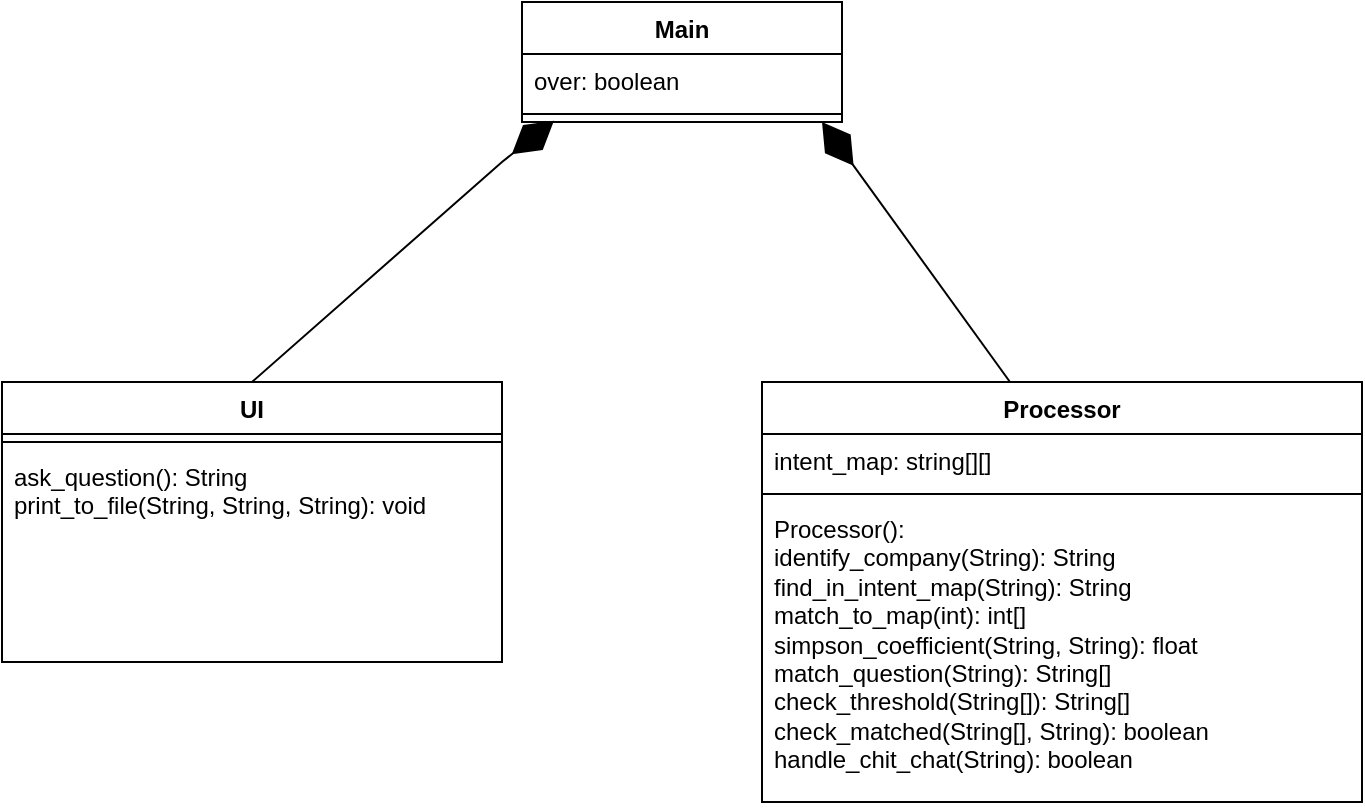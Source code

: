 <mxfile version="24.0.0" type="device">
  <diagram name="Page-1" id="jqECclEKOhy7TL_Xy-tP">
    <mxGraphModel dx="794" dy="412" grid="1" gridSize="10" guides="1" tooltips="1" connect="1" arrows="1" fold="1" page="1" pageScale="1" pageWidth="850" pageHeight="1100" math="0" shadow="0">
      <root>
        <mxCell id="0" />
        <mxCell id="1" parent="0" />
        <mxCell id="pCnKfFAPejpvuhYdz3y--5" value="UI" style="swimlane;fontStyle=1;align=center;verticalAlign=top;childLayout=stackLayout;horizontal=1;startSize=26;horizontalStack=0;resizeParent=1;resizeParentMax=0;resizeLast=0;collapsible=1;marginBottom=0;whiteSpace=wrap;html=1;" vertex="1" parent="1">
          <mxGeometry x="20" y="270" width="250" height="140" as="geometry" />
        </mxCell>
        <mxCell id="pCnKfFAPejpvuhYdz3y--7" value="" style="line;strokeWidth=1;fillColor=none;align=left;verticalAlign=middle;spacingTop=-1;spacingLeft=3;spacingRight=3;rotatable=0;labelPosition=right;points=[];portConstraint=eastwest;strokeColor=inherit;" vertex="1" parent="pCnKfFAPejpvuhYdz3y--5">
          <mxGeometry y="26" width="250" height="8" as="geometry" />
        </mxCell>
        <mxCell id="pCnKfFAPejpvuhYdz3y--8" value="ask_question(): String&lt;div&gt;print_to_file(String, String, String): void&lt;/div&gt;" style="text;strokeColor=none;fillColor=none;align=left;verticalAlign=top;spacingLeft=4;spacingRight=4;overflow=hidden;rotatable=0;points=[[0,0.5],[1,0.5]];portConstraint=eastwest;whiteSpace=wrap;html=1;" vertex="1" parent="pCnKfFAPejpvuhYdz3y--5">
          <mxGeometry y="34" width="250" height="106" as="geometry" />
        </mxCell>
        <mxCell id="pCnKfFAPejpvuhYdz3y--15" value="Main" style="swimlane;fontStyle=1;align=center;verticalAlign=top;childLayout=stackLayout;horizontal=1;startSize=26;horizontalStack=0;resizeParent=1;resizeParentMax=0;resizeLast=0;collapsible=1;marginBottom=0;whiteSpace=wrap;html=1;" vertex="1" parent="1">
          <mxGeometry x="280" y="80" width="160" height="60" as="geometry" />
        </mxCell>
        <mxCell id="pCnKfFAPejpvuhYdz3y--16" value="over: boolean" style="text;strokeColor=none;fillColor=none;align=left;verticalAlign=top;spacingLeft=4;spacingRight=4;overflow=hidden;rotatable=0;points=[[0,0.5],[1,0.5]];portConstraint=eastwest;whiteSpace=wrap;html=1;" vertex="1" parent="pCnKfFAPejpvuhYdz3y--15">
          <mxGeometry y="26" width="160" height="26" as="geometry" />
        </mxCell>
        <mxCell id="pCnKfFAPejpvuhYdz3y--17" value="" style="line;strokeWidth=1;fillColor=none;align=left;verticalAlign=middle;spacingTop=-1;spacingLeft=3;spacingRight=3;rotatable=0;labelPosition=right;points=[];portConstraint=eastwest;strokeColor=inherit;" vertex="1" parent="pCnKfFAPejpvuhYdz3y--15">
          <mxGeometry y="52" width="160" height="8" as="geometry" />
        </mxCell>
        <mxCell id="pCnKfFAPejpvuhYdz3y--20" value="" style="endArrow=diamondThin;endFill=1;endSize=24;html=1;rounded=0;exitX=0.5;exitY=0;exitDx=0;exitDy=0;entryX=0.1;entryY=0.917;entryDx=0;entryDy=0;entryPerimeter=0;" edge="1" parent="1" source="pCnKfFAPejpvuhYdz3y--5" target="pCnKfFAPejpvuhYdz3y--17">
          <mxGeometry width="160" relative="1" as="geometry">
            <mxPoint x="60" y="190" as="sourcePoint" />
            <mxPoint x="260" y="160" as="targetPoint" />
            <Array as="points">
              <mxPoint x="270" y="160" />
            </Array>
          </mxGeometry>
        </mxCell>
        <mxCell id="pCnKfFAPejpvuhYdz3y--21" value="" style="endArrow=diamondThin;endFill=1;endSize=24;html=1;rounded=0;" edge="1" parent="1">
          <mxGeometry width="160" relative="1" as="geometry">
            <mxPoint x="524" y="270" as="sourcePoint" />
            <mxPoint x="430" y="140" as="targetPoint" />
          </mxGeometry>
        </mxCell>
        <mxCell id="pCnKfFAPejpvuhYdz3y--23" value="Processor" style="swimlane;fontStyle=1;align=center;verticalAlign=top;childLayout=stackLayout;horizontal=1;startSize=26;horizontalStack=0;resizeParent=1;resizeParentMax=0;resizeLast=0;collapsible=1;marginBottom=0;whiteSpace=wrap;html=1;" vertex="1" parent="1">
          <mxGeometry x="400" y="270" width="300" height="210" as="geometry" />
        </mxCell>
        <mxCell id="pCnKfFAPejpvuhYdz3y--24" value="intent_map: string[][]" style="text;strokeColor=none;fillColor=none;align=left;verticalAlign=top;spacingLeft=4;spacingRight=4;overflow=hidden;rotatable=0;points=[[0,0.5],[1,0.5]];portConstraint=eastwest;whiteSpace=wrap;html=1;" vertex="1" parent="pCnKfFAPejpvuhYdz3y--23">
          <mxGeometry y="26" width="300" height="26" as="geometry" />
        </mxCell>
        <mxCell id="pCnKfFAPejpvuhYdz3y--25" value="" style="line;strokeWidth=1;fillColor=none;align=left;verticalAlign=middle;spacingTop=-1;spacingLeft=3;spacingRight=3;rotatable=0;labelPosition=right;points=[];portConstraint=eastwest;strokeColor=inherit;" vertex="1" parent="pCnKfFAPejpvuhYdz3y--23">
          <mxGeometry y="52" width="300" height="8" as="geometry" />
        </mxCell>
        <mxCell id="pCnKfFAPejpvuhYdz3y--26" value="&lt;div&gt;Processor():&lt;/div&gt;identify_company(String): String&lt;div&gt;find_in_intent_map(String): String&lt;br&gt;&lt;div&gt;&lt;span style=&quot;background-color: initial;&quot;&gt;match_to_map(int): int[]&lt;/span&gt;&lt;br&gt;&lt;/div&gt;&lt;/div&gt;&lt;div&gt;&lt;span style=&quot;background-color: initial;&quot;&gt;simpson_coefficient(String, String): float&lt;br&gt;&lt;/span&gt;&lt;/div&gt;&lt;div&gt;&lt;span style=&quot;background-color: initial;&quot;&gt;match_question(String): String[]&lt;/span&gt;&lt;/div&gt;&lt;div&gt;&lt;span style=&quot;background-color: initial;&quot;&gt;check_threshold(String[]): String[]&lt;/span&gt;&lt;/div&gt;&lt;div&gt;&lt;span style=&quot;background-color: initial;&quot;&gt;check_matched(String[], String): boolean&lt;/span&gt;&lt;/div&gt;&lt;div&gt;&lt;span style=&quot;background-color: initial;&quot;&gt;handle_chit_chat(String): boolean&lt;/span&gt;&lt;/div&gt;" style="text;strokeColor=none;fillColor=none;align=left;verticalAlign=top;spacingLeft=4;spacingRight=4;overflow=hidden;rotatable=0;points=[[0,0.5],[1,0.5]];portConstraint=eastwest;whiteSpace=wrap;html=1;" vertex="1" parent="pCnKfFAPejpvuhYdz3y--23">
          <mxGeometry y="60" width="300" height="150" as="geometry" />
        </mxCell>
      </root>
    </mxGraphModel>
  </diagram>
</mxfile>
